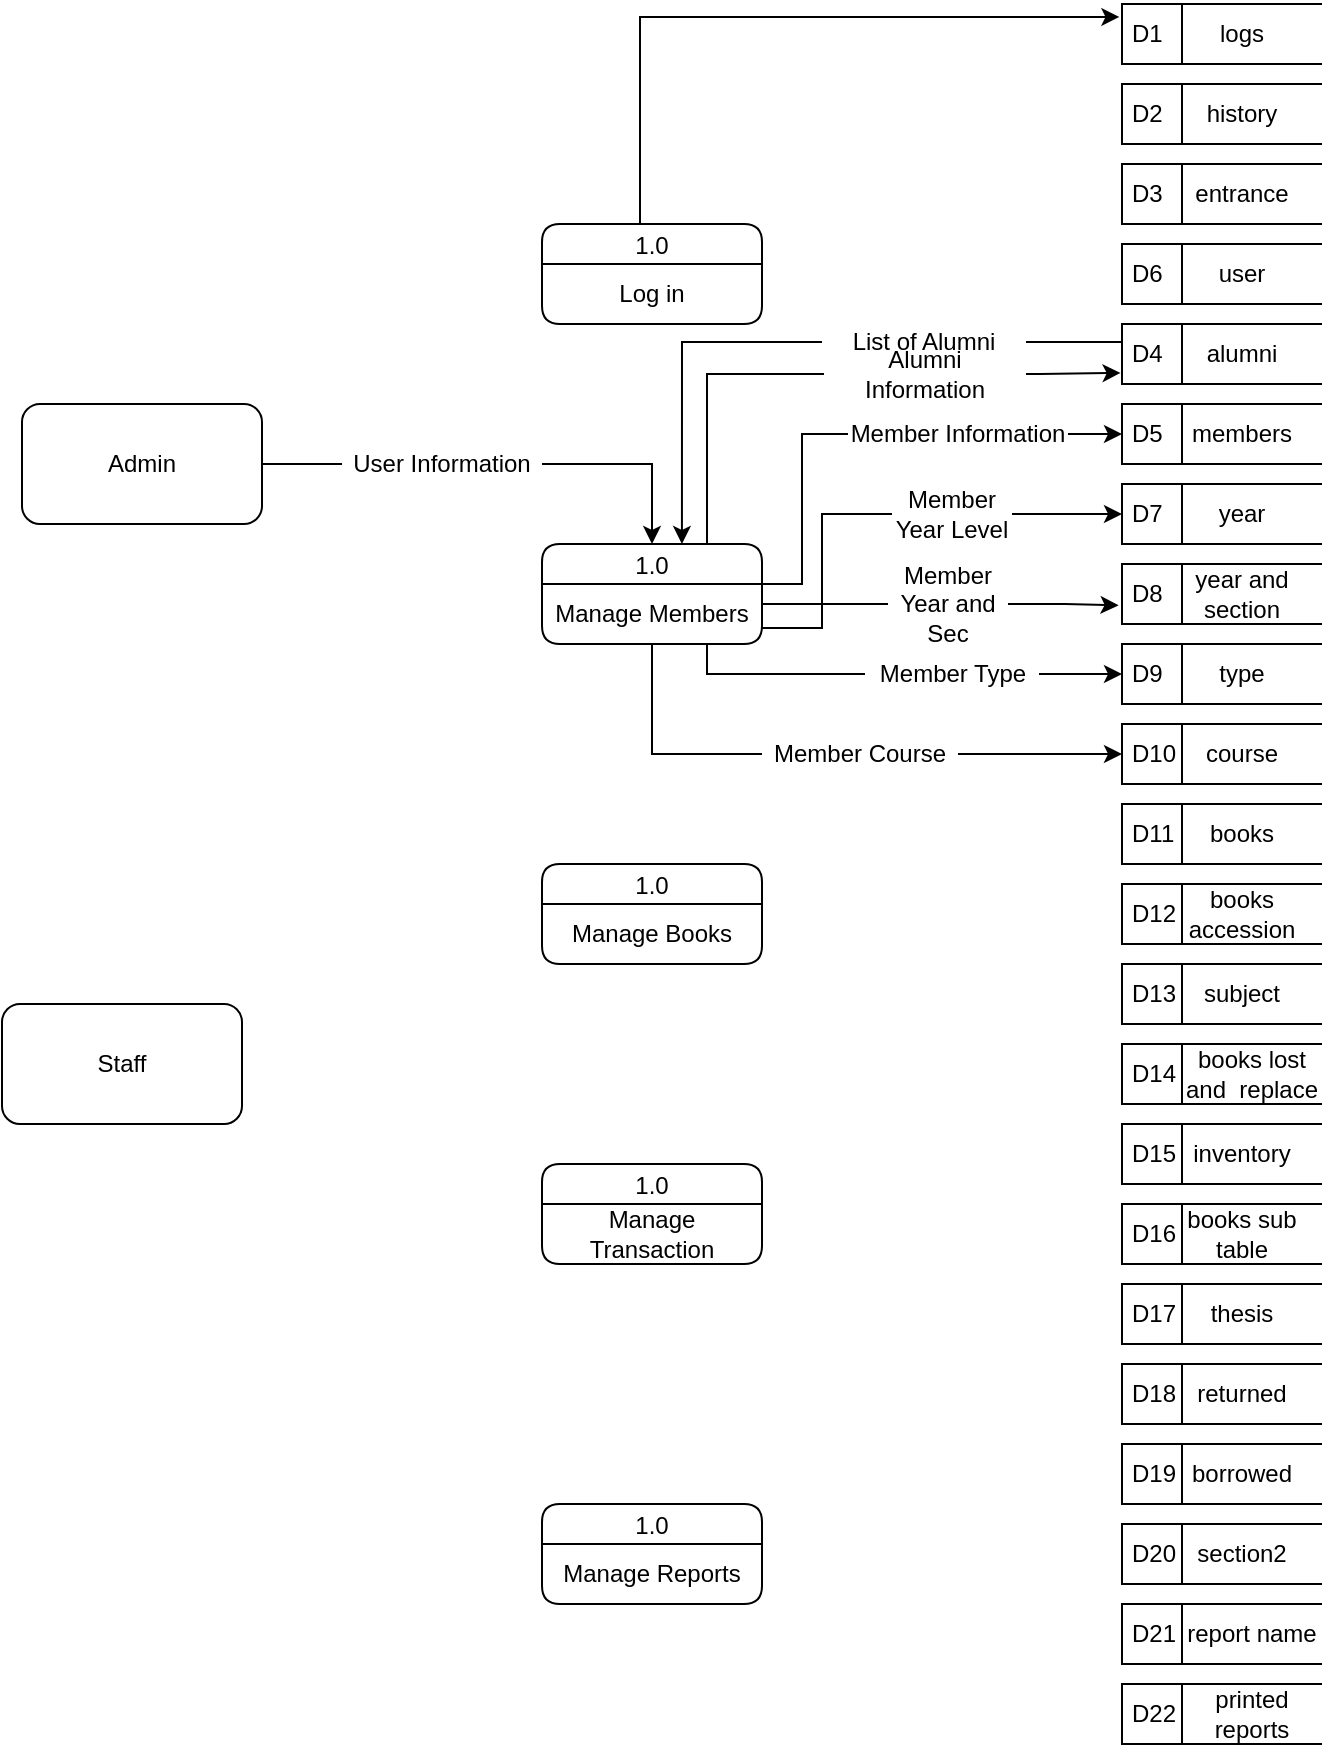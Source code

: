 <mxfile version="22.1.17" type="github">
  <diagram name="Page-1" id="xHuSxf7HJpYRh0zziQ7x">
    <mxGraphModel dx="2350" dy="757" grid="1" gridSize="10" guides="1" tooltips="1" connect="1" arrows="1" fold="1" page="1" pageScale="1" pageWidth="850" pageHeight="1100" math="0" shadow="0">
      <root>
        <mxCell id="0" />
        <mxCell id="1" parent="0" />
        <mxCell id="fUgEyUJmdbEf-X1ymC0t-29" style="edgeStyle=orthogonalEdgeStyle;rounded=0;orthogonalLoop=1;jettySize=auto;html=1;entryX=0.636;entryY=0;entryDx=0;entryDy=0;entryPerimeter=0;" edge="1" parent="1" source="fUgEyUJmdbEf-X1ymC0t-31" target="e5D1fi9UYMcUk9HVfzZA-52">
          <mxGeometry relative="1" as="geometry" />
        </mxCell>
        <mxCell id="e5D1fi9UYMcUk9HVfzZA-1" value="D4" style="html=1;dashed=0;whiteSpace=wrap;shape=mxgraph.dfd.dataStoreID;align=left;spacingLeft=3;points=[[0,0],[0.5,0],[1,0],[0,0.5],[1,0.5],[0,1],[0.5,1],[1,1]];" parent="1" vertex="1">
          <mxGeometry x="480" y="240" width="100" height="30" as="geometry" />
        </mxCell>
        <mxCell id="e5D1fi9UYMcUk9HVfzZA-2" value="alumni" style="text;html=1;strokeColor=none;fillColor=none;align=center;verticalAlign=middle;whiteSpace=wrap;rounded=0;" parent="1" vertex="1">
          <mxGeometry x="510" y="240" width="60" height="30" as="geometry" />
        </mxCell>
        <mxCell id="e5D1fi9UYMcUk9HVfzZA-3" value="D11" style="html=1;dashed=0;whiteSpace=wrap;shape=mxgraph.dfd.dataStoreID;align=left;spacingLeft=3;points=[[0,0],[0.5,0],[1,0],[0,0.5],[1,0.5],[0,1],[0.5,1],[1,1]];" parent="1" vertex="1">
          <mxGeometry x="480" y="480" width="100" height="30" as="geometry" />
        </mxCell>
        <mxCell id="e5D1fi9UYMcUk9HVfzZA-4" value="books" style="text;html=1;strokeColor=none;fillColor=none;align=center;verticalAlign=middle;whiteSpace=wrap;rounded=0;" parent="1" vertex="1">
          <mxGeometry x="510" y="480" width="60" height="30" as="geometry" />
        </mxCell>
        <mxCell id="e5D1fi9UYMcUk9HVfzZA-5" value="D12" style="html=1;dashed=0;whiteSpace=wrap;shape=mxgraph.dfd.dataStoreID;align=left;spacingLeft=3;points=[[0,0],[0.5,0],[1,0],[0,0.5],[1,0.5],[0,1],[0.5,1],[1,1]];" parent="1" vertex="1">
          <mxGeometry x="480" y="520" width="100" height="30" as="geometry" />
        </mxCell>
        <mxCell id="e5D1fi9UYMcUk9HVfzZA-6" value="books accession" style="text;html=1;strokeColor=none;fillColor=none;align=center;verticalAlign=middle;whiteSpace=wrap;rounded=0;" parent="1" vertex="1">
          <mxGeometry x="510" y="520" width="60" height="30" as="geometry" />
        </mxCell>
        <mxCell id="e5D1fi9UYMcUk9HVfzZA-7" value="D14" style="html=1;dashed=0;whiteSpace=wrap;shape=mxgraph.dfd.dataStoreID;align=left;spacingLeft=3;points=[[0,0],[0.5,0],[1,0],[0,0.5],[1,0.5],[0,1],[0.5,1],[1,1]];" parent="1" vertex="1">
          <mxGeometry x="480" y="600" width="100" height="30" as="geometry" />
        </mxCell>
        <mxCell id="e5D1fi9UYMcUk9HVfzZA-9" value="D16" style="html=1;dashed=0;whiteSpace=wrap;shape=mxgraph.dfd.dataStoreID;align=left;spacingLeft=3;points=[[0,0],[0.5,0],[1,0],[0,0.5],[1,0.5],[0,1],[0.5,1],[1,1]];" parent="1" vertex="1">
          <mxGeometry x="480" y="680" width="100" height="30" as="geometry" />
        </mxCell>
        <mxCell id="e5D1fi9UYMcUk9HVfzZA-10" value="books sub table" style="text;html=1;strokeColor=none;fillColor=none;align=center;verticalAlign=middle;whiteSpace=wrap;rounded=0;" parent="1" vertex="1">
          <mxGeometry x="510" y="680" width="60" height="30" as="geometry" />
        </mxCell>
        <mxCell id="e5D1fi9UYMcUk9HVfzZA-11" value="D19" style="html=1;dashed=0;whiteSpace=wrap;shape=mxgraph.dfd.dataStoreID;align=left;spacingLeft=3;points=[[0,0],[0.5,0],[1,0],[0,0.5],[1,0.5],[0,1],[0.5,1],[1,1]];" parent="1" vertex="1">
          <mxGeometry x="480" y="800" width="100" height="30" as="geometry" />
        </mxCell>
        <mxCell id="e5D1fi9UYMcUk9HVfzZA-12" value="borrowed" style="text;html=1;strokeColor=none;fillColor=none;align=center;verticalAlign=middle;whiteSpace=wrap;rounded=0;" parent="1" vertex="1">
          <mxGeometry x="510" y="800" width="60" height="30" as="geometry" />
        </mxCell>
        <mxCell id="e5D1fi9UYMcUk9HVfzZA-13" value="D10" style="html=1;dashed=0;whiteSpace=wrap;shape=mxgraph.dfd.dataStoreID;align=left;spacingLeft=3;points=[[0,0],[0.5,0],[1,0],[0,0.5],[1,0.5],[0,1],[0.5,1],[1,1]];" parent="1" vertex="1">
          <mxGeometry x="480" y="440" width="100" height="30" as="geometry" />
        </mxCell>
        <mxCell id="e5D1fi9UYMcUk9HVfzZA-14" value="course" style="text;html=1;strokeColor=none;fillColor=none;align=center;verticalAlign=middle;whiteSpace=wrap;rounded=0;" parent="1" vertex="1">
          <mxGeometry x="510" y="440" width="60" height="30" as="geometry" />
        </mxCell>
        <mxCell id="e5D1fi9UYMcUk9HVfzZA-15" value="D3" style="html=1;dashed=0;whiteSpace=wrap;shape=mxgraph.dfd.dataStoreID;align=left;spacingLeft=3;points=[[0,0],[0.5,0],[1,0],[0,0.5],[1,0.5],[0,1],[0.5,1],[1,1]];" parent="1" vertex="1">
          <mxGeometry x="480" y="160" width="100" height="30" as="geometry" />
        </mxCell>
        <mxCell id="e5D1fi9UYMcUk9HVfzZA-16" value="entrance" style="text;html=1;strokeColor=none;fillColor=none;align=center;verticalAlign=middle;whiteSpace=wrap;rounded=0;" parent="1" vertex="1">
          <mxGeometry x="510" y="160" width="60" height="30" as="geometry" />
        </mxCell>
        <mxCell id="e5D1fi9UYMcUk9HVfzZA-17" value="D2" style="html=1;dashed=0;whiteSpace=wrap;shape=mxgraph.dfd.dataStoreID;align=left;spacingLeft=3;points=[[0,0],[0.5,0],[1,0],[0,0.5],[1,0.5],[0,1],[0.5,1],[1,1]];" parent="1" vertex="1">
          <mxGeometry x="480" y="120" width="100" height="30" as="geometry" />
        </mxCell>
        <mxCell id="e5D1fi9UYMcUk9HVfzZA-18" value="history" style="text;html=1;strokeColor=none;fillColor=none;align=center;verticalAlign=middle;whiteSpace=wrap;rounded=0;" parent="1" vertex="1">
          <mxGeometry x="510" y="120" width="60" height="30" as="geometry" />
        </mxCell>
        <mxCell id="e5D1fi9UYMcUk9HVfzZA-19" value="D15" style="html=1;dashed=0;whiteSpace=wrap;shape=mxgraph.dfd.dataStoreID;align=left;spacingLeft=3;points=[[0,0],[0.5,0],[1,0],[0,0.5],[1,0.5],[0,1],[0.5,1],[1,1]];" parent="1" vertex="1">
          <mxGeometry x="480" y="640" width="100" height="30" as="geometry" />
        </mxCell>
        <mxCell id="e5D1fi9UYMcUk9HVfzZA-20" value="inventory" style="text;html=1;strokeColor=none;fillColor=none;align=center;verticalAlign=middle;whiteSpace=wrap;rounded=0;" parent="1" vertex="1">
          <mxGeometry x="510" y="640" width="60" height="30" as="geometry" />
        </mxCell>
        <mxCell id="e5D1fi9UYMcUk9HVfzZA-21" value="D1" style="html=1;dashed=0;whiteSpace=wrap;shape=mxgraph.dfd.dataStoreID;align=left;spacingLeft=3;points=[[0,0],[0.5,0],[1,0],[0,0.5],[1,0.5],[0,1],[0.5,1],[1,1]];" parent="1" vertex="1">
          <mxGeometry x="480" y="80" width="100" height="30" as="geometry" />
        </mxCell>
        <mxCell id="e5D1fi9UYMcUk9HVfzZA-22" value="logs" style="text;html=1;strokeColor=none;fillColor=none;align=center;verticalAlign=middle;whiteSpace=wrap;rounded=0;" parent="1" vertex="1">
          <mxGeometry x="510" y="80" width="60" height="30" as="geometry" />
        </mxCell>
        <mxCell id="e5D1fi9UYMcUk9HVfzZA-23" value="D5" style="html=1;dashed=0;whiteSpace=wrap;shape=mxgraph.dfd.dataStoreID;align=left;spacingLeft=3;points=[[0,0],[0.5,0],[1,0],[0,0.5],[1,0.5],[0,1],[0.5,1],[1,1]];" parent="1" vertex="1">
          <mxGeometry x="480" y="280" width="100" height="30" as="geometry" />
        </mxCell>
        <mxCell id="e5D1fi9UYMcUk9HVfzZA-24" value="members" style="text;html=1;strokeColor=none;fillColor=none;align=center;verticalAlign=middle;whiteSpace=wrap;rounded=0;" parent="1" vertex="1">
          <mxGeometry x="510" y="280" width="60" height="30" as="geometry" />
        </mxCell>
        <mxCell id="e5D1fi9UYMcUk9HVfzZA-25" value="D22" style="html=1;dashed=0;whiteSpace=wrap;shape=mxgraph.dfd.dataStoreID;align=left;spacingLeft=3;points=[[0,0],[0.5,0],[1,0],[0,0.5],[1,0.5],[0,1],[0.5,1],[1,1]];" parent="1" vertex="1">
          <mxGeometry x="480" y="920" width="100" height="30" as="geometry" />
        </mxCell>
        <mxCell id="e5D1fi9UYMcUk9HVfzZA-26" value="printed reports" style="text;html=1;strokeColor=none;fillColor=none;align=center;verticalAlign=middle;whiteSpace=wrap;rounded=0;" parent="1" vertex="1">
          <mxGeometry x="510" y="920" width="70" height="30" as="geometry" />
        </mxCell>
        <mxCell id="e5D1fi9UYMcUk9HVfzZA-27" value="D21" style="html=1;dashed=0;whiteSpace=wrap;shape=mxgraph.dfd.dataStoreID;align=left;spacingLeft=3;points=[[0,0],[0.5,0],[1,0],[0,0.5],[1,0.5],[0,1],[0.5,1],[1,1]];" parent="1" vertex="1">
          <mxGeometry x="480" y="880" width="100" height="30" as="geometry" />
        </mxCell>
        <mxCell id="e5D1fi9UYMcUk9HVfzZA-28" value="report name" style="text;html=1;strokeColor=none;fillColor=none;align=center;verticalAlign=middle;whiteSpace=wrap;rounded=0;" parent="1" vertex="1">
          <mxGeometry x="510" y="880" width="70" height="30" as="geometry" />
        </mxCell>
        <mxCell id="e5D1fi9UYMcUk9HVfzZA-29" value="D18" style="html=1;dashed=0;whiteSpace=wrap;shape=mxgraph.dfd.dataStoreID;align=left;spacingLeft=3;points=[[0,0],[0.5,0],[1,0],[0,0.5],[1,0.5],[0,1],[0.5,1],[1,1]];" parent="1" vertex="1">
          <mxGeometry x="480" y="760" width="100" height="30" as="geometry" />
        </mxCell>
        <mxCell id="e5D1fi9UYMcUk9HVfzZA-30" value="returned" style="text;html=1;strokeColor=none;fillColor=none;align=center;verticalAlign=middle;whiteSpace=wrap;rounded=0;" parent="1" vertex="1">
          <mxGeometry x="510" y="760" width="60" height="30" as="geometry" />
        </mxCell>
        <mxCell id="e5D1fi9UYMcUk9HVfzZA-31" value="D20" style="html=1;dashed=0;whiteSpace=wrap;shape=mxgraph.dfd.dataStoreID;align=left;spacingLeft=3;points=[[0,0],[0.5,0],[1,0],[0,0.5],[1,0.5],[0,1],[0.5,1],[1,1]];" parent="1" vertex="1">
          <mxGeometry x="480" y="840" width="100" height="30" as="geometry" />
        </mxCell>
        <mxCell id="e5D1fi9UYMcUk9HVfzZA-32" value="section2" style="text;html=1;strokeColor=none;fillColor=none;align=center;verticalAlign=middle;whiteSpace=wrap;rounded=0;" parent="1" vertex="1">
          <mxGeometry x="510" y="840" width="60" height="30" as="geometry" />
        </mxCell>
        <mxCell id="e5D1fi9UYMcUk9HVfzZA-33" value="D13" style="html=1;dashed=0;whiteSpace=wrap;shape=mxgraph.dfd.dataStoreID;align=left;spacingLeft=3;points=[[0,0],[0.5,0],[1,0],[0,0.5],[1,0.5],[0,1],[0.5,1],[1,1]];" parent="1" vertex="1">
          <mxGeometry x="480" y="560" width="100" height="30" as="geometry" />
        </mxCell>
        <mxCell id="e5D1fi9UYMcUk9HVfzZA-34" value="subject" style="text;html=1;strokeColor=none;fillColor=none;align=center;verticalAlign=middle;whiteSpace=wrap;rounded=0;" parent="1" vertex="1">
          <mxGeometry x="510" y="560" width="60" height="30" as="geometry" />
        </mxCell>
        <mxCell id="e5D1fi9UYMcUk9HVfzZA-37" value="D17" style="html=1;dashed=0;whiteSpace=wrap;shape=mxgraph.dfd.dataStoreID;align=left;spacingLeft=3;points=[[0,0],[0.5,0],[1,0],[0,0.5],[1,0.5],[0,1],[0.5,1],[1,1]];" parent="1" vertex="1">
          <mxGeometry x="480" y="720" width="100" height="30" as="geometry" />
        </mxCell>
        <mxCell id="e5D1fi9UYMcUk9HVfzZA-38" value="thesis" style="text;html=1;strokeColor=none;fillColor=none;align=center;verticalAlign=middle;whiteSpace=wrap;rounded=0;" parent="1" vertex="1">
          <mxGeometry x="510" y="720" width="60" height="30" as="geometry" />
        </mxCell>
        <mxCell id="e5D1fi9UYMcUk9HVfzZA-39" value="D9" style="html=1;dashed=0;whiteSpace=wrap;shape=mxgraph.dfd.dataStoreID;align=left;spacingLeft=3;points=[[0,0],[0.5,0],[1,0],[0,0.5],[1,0.5],[0,1],[0.5,1],[1,1]];" parent="1" vertex="1">
          <mxGeometry x="480" y="400" width="100" height="30" as="geometry" />
        </mxCell>
        <mxCell id="e5D1fi9UYMcUk9HVfzZA-40" value="type" style="text;html=1;strokeColor=none;fillColor=none;align=center;verticalAlign=middle;whiteSpace=wrap;rounded=0;" parent="1" vertex="1">
          <mxGeometry x="510" y="400" width="60" height="30" as="geometry" />
        </mxCell>
        <mxCell id="e5D1fi9UYMcUk9HVfzZA-41" value="D6" style="html=1;dashed=0;whiteSpace=wrap;shape=mxgraph.dfd.dataStoreID;align=left;spacingLeft=3;points=[[0,0],[0.5,0],[1,0],[0,0.5],[1,0.5],[0,1],[0.5,1],[1,1]];" parent="1" vertex="1">
          <mxGeometry x="480" y="200" width="100" height="30" as="geometry" />
        </mxCell>
        <mxCell id="e5D1fi9UYMcUk9HVfzZA-42" value="user" style="text;html=1;strokeColor=none;fillColor=none;align=center;verticalAlign=middle;whiteSpace=wrap;rounded=0;" parent="1" vertex="1">
          <mxGeometry x="510" y="200" width="60" height="30" as="geometry" />
        </mxCell>
        <mxCell id="e5D1fi9UYMcUk9HVfzZA-43" value="D7" style="html=1;dashed=0;whiteSpace=wrap;shape=mxgraph.dfd.dataStoreID;align=left;spacingLeft=3;points=[[0,0],[0.5,0],[1,0],[0,0.5],[1,0.5],[0,1],[0.5,1],[1,1]];" parent="1" vertex="1">
          <mxGeometry x="480" y="320" width="100" height="30" as="geometry" />
        </mxCell>
        <mxCell id="e5D1fi9UYMcUk9HVfzZA-44" value="year" style="text;html=1;strokeColor=none;fillColor=none;align=center;verticalAlign=middle;whiteSpace=wrap;rounded=0;" parent="1" vertex="1">
          <mxGeometry x="510" y="320" width="60" height="30" as="geometry" />
        </mxCell>
        <mxCell id="e5D1fi9UYMcUk9HVfzZA-45" value="D8" style="html=1;dashed=0;whiteSpace=wrap;shape=mxgraph.dfd.dataStoreID;align=left;spacingLeft=3;points=[[0,0],[0.5,0],[1,0],[0,0.5],[1,0.5],[0,1],[0.5,1],[1,1]];" parent="1" vertex="1">
          <mxGeometry x="480" y="360" width="100" height="30" as="geometry" />
        </mxCell>
        <mxCell id="e5D1fi9UYMcUk9HVfzZA-46" value="year and section" style="text;html=1;strokeColor=none;fillColor=none;align=center;verticalAlign=middle;whiteSpace=wrap;rounded=0;" parent="1" vertex="1">
          <mxGeometry x="510" y="360" width="60" height="30" as="geometry" />
        </mxCell>
        <mxCell id="e5D1fi9UYMcUk9HVfzZA-50" value="books lost and&amp;nbsp; replace" style="text;html=1;strokeColor=none;fillColor=none;align=center;verticalAlign=middle;whiteSpace=wrap;rounded=0;" parent="1" vertex="1">
          <mxGeometry x="510" y="600" width="70" height="30" as="geometry" />
        </mxCell>
        <mxCell id="e5D1fi9UYMcUk9HVfzZA-52" value="1.0" style="swimlane;fontStyle=0;childLayout=stackLayout;horizontal=1;startSize=20;fillColor=#ffffff;horizontalStack=0;resizeParent=1;resizeParentMax=0;resizeLast=0;collapsible=0;marginBottom=0;swimlaneFillColor=#ffffff;rounded=1;" parent="1" vertex="1">
          <mxGeometry x="190" y="350" width="110" height="50" as="geometry" />
        </mxCell>
        <mxCell id="e5D1fi9UYMcUk9HVfzZA-53" value="Manage Members" style="text;html=1;strokeColor=none;fillColor=none;align=center;verticalAlign=middle;whiteSpace=wrap;rounded=1;" parent="e5D1fi9UYMcUk9HVfzZA-52" vertex="1">
          <mxGeometry y="20" width="110" height="30" as="geometry" />
        </mxCell>
        <mxCell id="e5D1fi9UYMcUk9HVfzZA-54" value="1.0" style="swimlane;fontStyle=0;childLayout=stackLayout;horizontal=1;startSize=20;fillColor=#ffffff;horizontalStack=0;resizeParent=1;resizeParentMax=0;resizeLast=0;collapsible=0;marginBottom=0;swimlaneFillColor=#ffffff;rounded=1;" parent="1" vertex="1">
          <mxGeometry x="190" y="510" width="110" height="50" as="geometry" />
        </mxCell>
        <mxCell id="e5D1fi9UYMcUk9HVfzZA-55" value="Manage Books" style="text;html=1;strokeColor=none;fillColor=none;align=center;verticalAlign=middle;whiteSpace=wrap;rounded=1;" parent="e5D1fi9UYMcUk9HVfzZA-54" vertex="1">
          <mxGeometry y="20" width="110" height="30" as="geometry" />
        </mxCell>
        <mxCell id="e5D1fi9UYMcUk9HVfzZA-56" value="1.0" style="swimlane;fontStyle=0;childLayout=stackLayout;horizontal=1;startSize=20;fillColor=#ffffff;horizontalStack=0;resizeParent=1;resizeParentMax=0;resizeLast=0;collapsible=0;marginBottom=0;swimlaneFillColor=#ffffff;rounded=1;" parent="1" vertex="1">
          <mxGeometry x="190" y="660" width="110" height="50" as="geometry" />
        </mxCell>
        <mxCell id="e5D1fi9UYMcUk9HVfzZA-57" value="Manage Transaction" style="text;html=1;strokeColor=none;fillColor=none;align=center;verticalAlign=middle;whiteSpace=wrap;rounded=1;" parent="e5D1fi9UYMcUk9HVfzZA-56" vertex="1">
          <mxGeometry y="20" width="110" height="30" as="geometry" />
        </mxCell>
        <mxCell id="e5D1fi9UYMcUk9HVfzZA-58" value="1.0" style="swimlane;fontStyle=0;childLayout=stackLayout;horizontal=1;startSize=20;fillColor=#ffffff;horizontalStack=0;resizeParent=1;resizeParentMax=0;resizeLast=0;collapsible=0;marginBottom=0;swimlaneFillColor=#ffffff;rounded=1;" parent="1" vertex="1">
          <mxGeometry x="190" y="830" width="110" height="50" as="geometry" />
        </mxCell>
        <mxCell id="e5D1fi9UYMcUk9HVfzZA-59" value="Manage Reports" style="text;html=1;strokeColor=none;fillColor=none;align=center;verticalAlign=middle;whiteSpace=wrap;rounded=1;" parent="e5D1fi9UYMcUk9HVfzZA-58" vertex="1">
          <mxGeometry y="20" width="110" height="30" as="geometry" />
        </mxCell>
        <mxCell id="e5D1fi9UYMcUk9HVfzZA-61" value="1.0" style="swimlane;fontStyle=0;childLayout=stackLayout;horizontal=1;startSize=20;fillColor=#ffffff;horizontalStack=0;resizeParent=1;resizeParentMax=0;resizeLast=0;collapsible=0;marginBottom=0;swimlaneFillColor=#ffffff;rounded=1;" parent="1" vertex="1">
          <mxGeometry x="190" y="190" width="110" height="50" as="geometry" />
        </mxCell>
        <mxCell id="e5D1fi9UYMcUk9HVfzZA-62" value="Log in" style="text;html=1;strokeColor=none;fillColor=none;align=center;verticalAlign=middle;whiteSpace=wrap;rounded=1;" parent="e5D1fi9UYMcUk9HVfzZA-61" vertex="1">
          <mxGeometry y="20" width="110" height="30" as="geometry" />
        </mxCell>
        <mxCell id="fUgEyUJmdbEf-X1ymC0t-4" style="edgeStyle=orthogonalEdgeStyle;rounded=0;orthogonalLoop=1;jettySize=auto;html=1;entryX=0.5;entryY=0;entryDx=0;entryDy=0;exitX=1;exitY=0.5;exitDx=0;exitDy=0;" edge="1" parent="1" source="fUgEyUJmdbEf-X1ymC0t-5" target="e5D1fi9UYMcUk9HVfzZA-52">
          <mxGeometry relative="1" as="geometry" />
        </mxCell>
        <mxCell id="e5D1fi9UYMcUk9HVfzZA-70" value="Admin" style="rounded=1;whiteSpace=wrap;html=1;" parent="1" vertex="1">
          <mxGeometry x="-70" y="280" width="120" height="60" as="geometry" />
        </mxCell>
        <mxCell id="e5D1fi9UYMcUk9HVfzZA-71" value="Staff" style="rounded=1;whiteSpace=wrap;html=1;" parent="1" vertex="1">
          <mxGeometry x="-80" y="580" width="120" height="60" as="geometry" />
        </mxCell>
        <mxCell id="fUgEyUJmdbEf-X1ymC0t-3" style="edgeStyle=orthogonalEdgeStyle;rounded=0;orthogonalLoop=1;jettySize=auto;html=1;entryX=-0.003;entryY=0.216;entryDx=0;entryDy=0;entryPerimeter=0;" edge="1" parent="1">
          <mxGeometry relative="1" as="geometry">
            <mxPoint x="239" y="190" as="sourcePoint" />
            <mxPoint x="478.7" y="86.48" as="targetPoint" />
            <Array as="points">
              <mxPoint x="239" y="87" />
            </Array>
          </mxGeometry>
        </mxCell>
        <mxCell id="fUgEyUJmdbEf-X1ymC0t-6" value="" style="edgeStyle=orthogonalEdgeStyle;rounded=0;orthogonalLoop=1;jettySize=auto;html=1;endArrow=none;endFill=0;" edge="1" parent="1" source="e5D1fi9UYMcUk9HVfzZA-70" target="fUgEyUJmdbEf-X1ymC0t-5">
          <mxGeometry relative="1" as="geometry">
            <mxPoint x="50" y="310" as="sourcePoint" />
            <mxPoint x="245" y="350" as="targetPoint" />
          </mxGeometry>
        </mxCell>
        <mxCell id="fUgEyUJmdbEf-X1ymC0t-5" value="User Information" style="text;html=1;strokeColor=none;fillColor=none;align=center;verticalAlign=middle;whiteSpace=wrap;rounded=0;" vertex="1" parent="1">
          <mxGeometry x="90" y="295" width="100" height="30" as="geometry" />
        </mxCell>
        <mxCell id="fUgEyUJmdbEf-X1ymC0t-11" value="" style="edgeStyle=orthogonalEdgeStyle;rounded=0;orthogonalLoop=1;jettySize=auto;html=1;entryX=0;entryY=0.5;entryDx=0;entryDy=0;endArrow=none;endFill=0;" edge="1" parent="1" source="e5D1fi9UYMcUk9HVfzZA-53" target="fUgEyUJmdbEf-X1ymC0t-9">
          <mxGeometry relative="1" as="geometry">
            <mxPoint x="300" y="370" as="sourcePoint" />
            <mxPoint x="480" y="255" as="targetPoint" />
            <Array as="points">
              <mxPoint x="320" y="370" />
            </Array>
          </mxGeometry>
        </mxCell>
        <mxCell id="fUgEyUJmdbEf-X1ymC0t-12" style="edgeStyle=orthogonalEdgeStyle;rounded=0;orthogonalLoop=1;jettySize=auto;html=1;entryX=0;entryY=0.5;entryDx=0;entryDy=0;" edge="1" parent="1" source="fUgEyUJmdbEf-X1ymC0t-9" target="e5D1fi9UYMcUk9HVfzZA-23">
          <mxGeometry relative="1" as="geometry" />
        </mxCell>
        <mxCell id="fUgEyUJmdbEf-X1ymC0t-9" value="Member Information" style="text;html=1;strokeColor=none;fillColor=none;align=center;verticalAlign=middle;whiteSpace=wrap;rounded=0;" vertex="1" parent="1">
          <mxGeometry x="343" y="280" width="110" height="30" as="geometry" />
        </mxCell>
        <mxCell id="fUgEyUJmdbEf-X1ymC0t-13" style="edgeStyle=orthogonalEdgeStyle;rounded=0;orthogonalLoop=1;jettySize=auto;html=1;entryX=0;entryY=0.5;entryDx=0;entryDy=0;" edge="1" parent="1" source="fUgEyUJmdbEf-X1ymC0t-15" target="e5D1fi9UYMcUk9HVfzZA-43">
          <mxGeometry relative="1" as="geometry">
            <Array as="points" />
          </mxGeometry>
        </mxCell>
        <mxCell id="fUgEyUJmdbEf-X1ymC0t-14" value="" style="edgeStyle=orthogonalEdgeStyle;rounded=0;orthogonalLoop=1;jettySize=auto;html=1;entryX=0;entryY=0.5;entryDx=0;entryDy=0;endArrow=none;endFill=0;" edge="1" parent="1" target="fUgEyUJmdbEf-X1ymC0t-15">
          <mxGeometry relative="1" as="geometry">
            <mxPoint x="300" y="392" as="sourcePoint" />
            <mxPoint x="365" y="342" as="targetPoint" />
            <Array as="points">
              <mxPoint x="330" y="392" />
              <mxPoint x="330" y="335" />
              <mxPoint x="365" y="335" />
            </Array>
          </mxGeometry>
        </mxCell>
        <mxCell id="fUgEyUJmdbEf-X1ymC0t-15" value="Member Year Level" style="text;html=1;strokeColor=none;fillColor=none;align=center;verticalAlign=middle;whiteSpace=wrap;rounded=0;" vertex="1" parent="1">
          <mxGeometry x="365" y="320" width="60" height="30" as="geometry" />
        </mxCell>
        <mxCell id="fUgEyUJmdbEf-X1ymC0t-20" value="" style="edgeStyle=orthogonalEdgeStyle;rounded=0;orthogonalLoop=1;jettySize=auto;html=1;entryX=0;entryY=0.5;entryDx=0;entryDy=0;endArrow=none;endFill=0;" edge="1" parent="1" source="e5D1fi9UYMcUk9HVfzZA-53" target="fUgEyUJmdbEf-X1ymC0t-21">
          <mxGeometry relative="1" as="geometry">
            <mxPoint x="300" y="375" as="sourcePoint" />
            <mxPoint x="480" y="375" as="targetPoint" />
            <Array as="points">
              <mxPoint x="330" y="380" />
              <mxPoint x="330" y="380" />
            </Array>
          </mxGeometry>
        </mxCell>
        <mxCell id="fUgEyUJmdbEf-X1ymC0t-21" value="Member Year and Sec" style="text;html=1;strokeColor=none;fillColor=none;align=center;verticalAlign=middle;whiteSpace=wrap;rounded=0;" vertex="1" parent="1">
          <mxGeometry x="363" y="365" width="60" height="30" as="geometry" />
        </mxCell>
        <mxCell id="fUgEyUJmdbEf-X1ymC0t-22" style="edgeStyle=orthogonalEdgeStyle;rounded=0;orthogonalLoop=1;jettySize=auto;html=1;entryX=-0.017;entryY=0.689;entryDx=0;entryDy=0;entryPerimeter=0;" edge="1" parent="1" source="fUgEyUJmdbEf-X1ymC0t-21" target="e5D1fi9UYMcUk9HVfzZA-45">
          <mxGeometry relative="1" as="geometry" />
        </mxCell>
        <mxCell id="fUgEyUJmdbEf-X1ymC0t-23" style="edgeStyle=orthogonalEdgeStyle;rounded=0;orthogonalLoop=1;jettySize=auto;html=1;exitX=1;exitY=0.5;exitDx=0;exitDy=0;entryX=0;entryY=0.5;entryDx=0;entryDy=0;" edge="1" parent="1" source="fUgEyUJmdbEf-X1ymC0t-25" target="e5D1fi9UYMcUk9HVfzZA-39">
          <mxGeometry relative="1" as="geometry">
            <Array as="points" />
          </mxGeometry>
        </mxCell>
        <mxCell id="fUgEyUJmdbEf-X1ymC0t-24" value="" style="edgeStyle=orthogonalEdgeStyle;rounded=0;orthogonalLoop=1;jettySize=auto;html=1;exitX=0.75;exitY=1;exitDx=0;exitDy=0;entryX=0;entryY=0.5;entryDx=0;entryDy=0;endArrow=none;endFill=0;" edge="1" parent="1" source="e5D1fi9UYMcUk9HVfzZA-53" target="fUgEyUJmdbEf-X1ymC0t-25">
          <mxGeometry relative="1" as="geometry">
            <mxPoint x="273" y="400" as="sourcePoint" />
            <mxPoint x="480" y="415" as="targetPoint" />
            <Array as="points">
              <mxPoint x="273" y="415" />
            </Array>
          </mxGeometry>
        </mxCell>
        <mxCell id="fUgEyUJmdbEf-X1ymC0t-25" value="Member Type" style="text;html=1;strokeColor=none;fillColor=none;align=center;verticalAlign=middle;whiteSpace=wrap;rounded=0;" vertex="1" parent="1">
          <mxGeometry x="351.5" y="400" width="87" height="30" as="geometry" />
        </mxCell>
        <mxCell id="fUgEyUJmdbEf-X1ymC0t-26" style="edgeStyle=orthogonalEdgeStyle;rounded=0;orthogonalLoop=1;jettySize=auto;html=1;entryX=0;entryY=0.5;entryDx=0;entryDy=0;" edge="1" parent="1" source="fUgEyUJmdbEf-X1ymC0t-28" target="e5D1fi9UYMcUk9HVfzZA-13">
          <mxGeometry relative="1" as="geometry">
            <Array as="points" />
          </mxGeometry>
        </mxCell>
        <mxCell id="fUgEyUJmdbEf-X1ymC0t-27" value="" style="edgeStyle=orthogonalEdgeStyle;rounded=0;orthogonalLoop=1;jettySize=auto;html=1;entryX=0;entryY=0.5;entryDx=0;entryDy=0;endArrow=none;endFill=0;" edge="1" parent="1" source="e5D1fi9UYMcUk9HVfzZA-53" target="fUgEyUJmdbEf-X1ymC0t-28">
          <mxGeometry relative="1" as="geometry">
            <mxPoint x="245" y="400" as="sourcePoint" />
            <mxPoint x="480" y="455" as="targetPoint" />
            <Array as="points">
              <mxPoint x="245" y="455" />
            </Array>
          </mxGeometry>
        </mxCell>
        <mxCell id="fUgEyUJmdbEf-X1ymC0t-28" value="Member Course" style="text;html=1;strokeColor=none;fillColor=none;align=center;verticalAlign=middle;whiteSpace=wrap;rounded=0;" vertex="1" parent="1">
          <mxGeometry x="300" y="440" width="98" height="30" as="geometry" />
        </mxCell>
        <mxCell id="fUgEyUJmdbEf-X1ymC0t-30" value="" style="edgeStyle=orthogonalEdgeStyle;rounded=0;orthogonalLoop=1;jettySize=auto;html=1;entryX=1;entryY=0.5;entryDx=0;entryDy=0;endArrow=none;endFill=0;" edge="1" parent="1">
          <mxGeometry relative="1" as="geometry">
            <mxPoint x="480" y="249" as="sourcePoint" />
            <mxPoint x="432" y="249" as="targetPoint" />
            <Array as="points">
              <mxPoint x="450" y="249" />
              <mxPoint x="450" y="249" />
            </Array>
          </mxGeometry>
        </mxCell>
        <mxCell id="fUgEyUJmdbEf-X1ymC0t-31" value="List of Alumni" style="text;html=1;strokeColor=none;fillColor=none;align=center;verticalAlign=middle;whiteSpace=wrap;rounded=0;" vertex="1" parent="1">
          <mxGeometry x="330" y="234" width="102" height="30" as="geometry" />
        </mxCell>
        <mxCell id="fUgEyUJmdbEf-X1ymC0t-32" style="edgeStyle=orthogonalEdgeStyle;rounded=0;orthogonalLoop=1;jettySize=auto;html=1;entryX=-0.007;entryY=0.749;entryDx=0;entryDy=0;entryPerimeter=0;exitX=1;exitY=0.5;exitDx=0;exitDy=0;" edge="1" parent="1" source="fUgEyUJmdbEf-X1ymC0t-34">
          <mxGeometry relative="1" as="geometry">
            <mxPoint x="411" y="264.533" as="sourcePoint" />
            <mxPoint x="479.3" y="264.47" as="targetPoint" />
            <Array as="points">
              <mxPoint x="439" y="265" />
            </Array>
          </mxGeometry>
        </mxCell>
        <mxCell id="fUgEyUJmdbEf-X1ymC0t-33" value="" style="edgeStyle=orthogonalEdgeStyle;rounded=0;orthogonalLoop=1;jettySize=auto;html=1;exitX=0.75;exitY=0;exitDx=0;exitDy=0;entryX=0;entryY=0.5;entryDx=0;entryDy=0;endArrow=none;endFill=0;" edge="1" parent="1" source="e5D1fi9UYMcUk9HVfzZA-52" target="fUgEyUJmdbEf-X1ymC0t-34">
          <mxGeometry relative="1" as="geometry">
            <mxPoint x="273" y="350" as="sourcePoint" />
            <mxPoint x="479" y="262" as="targetPoint" />
          </mxGeometry>
        </mxCell>
        <mxCell id="fUgEyUJmdbEf-X1ymC0t-34" value="Alumni Information" style="text;html=1;strokeColor=none;fillColor=none;align=center;verticalAlign=middle;whiteSpace=wrap;rounded=0;" vertex="1" parent="1">
          <mxGeometry x="331" y="250" width="101" height="30" as="geometry" />
        </mxCell>
      </root>
    </mxGraphModel>
  </diagram>
</mxfile>
